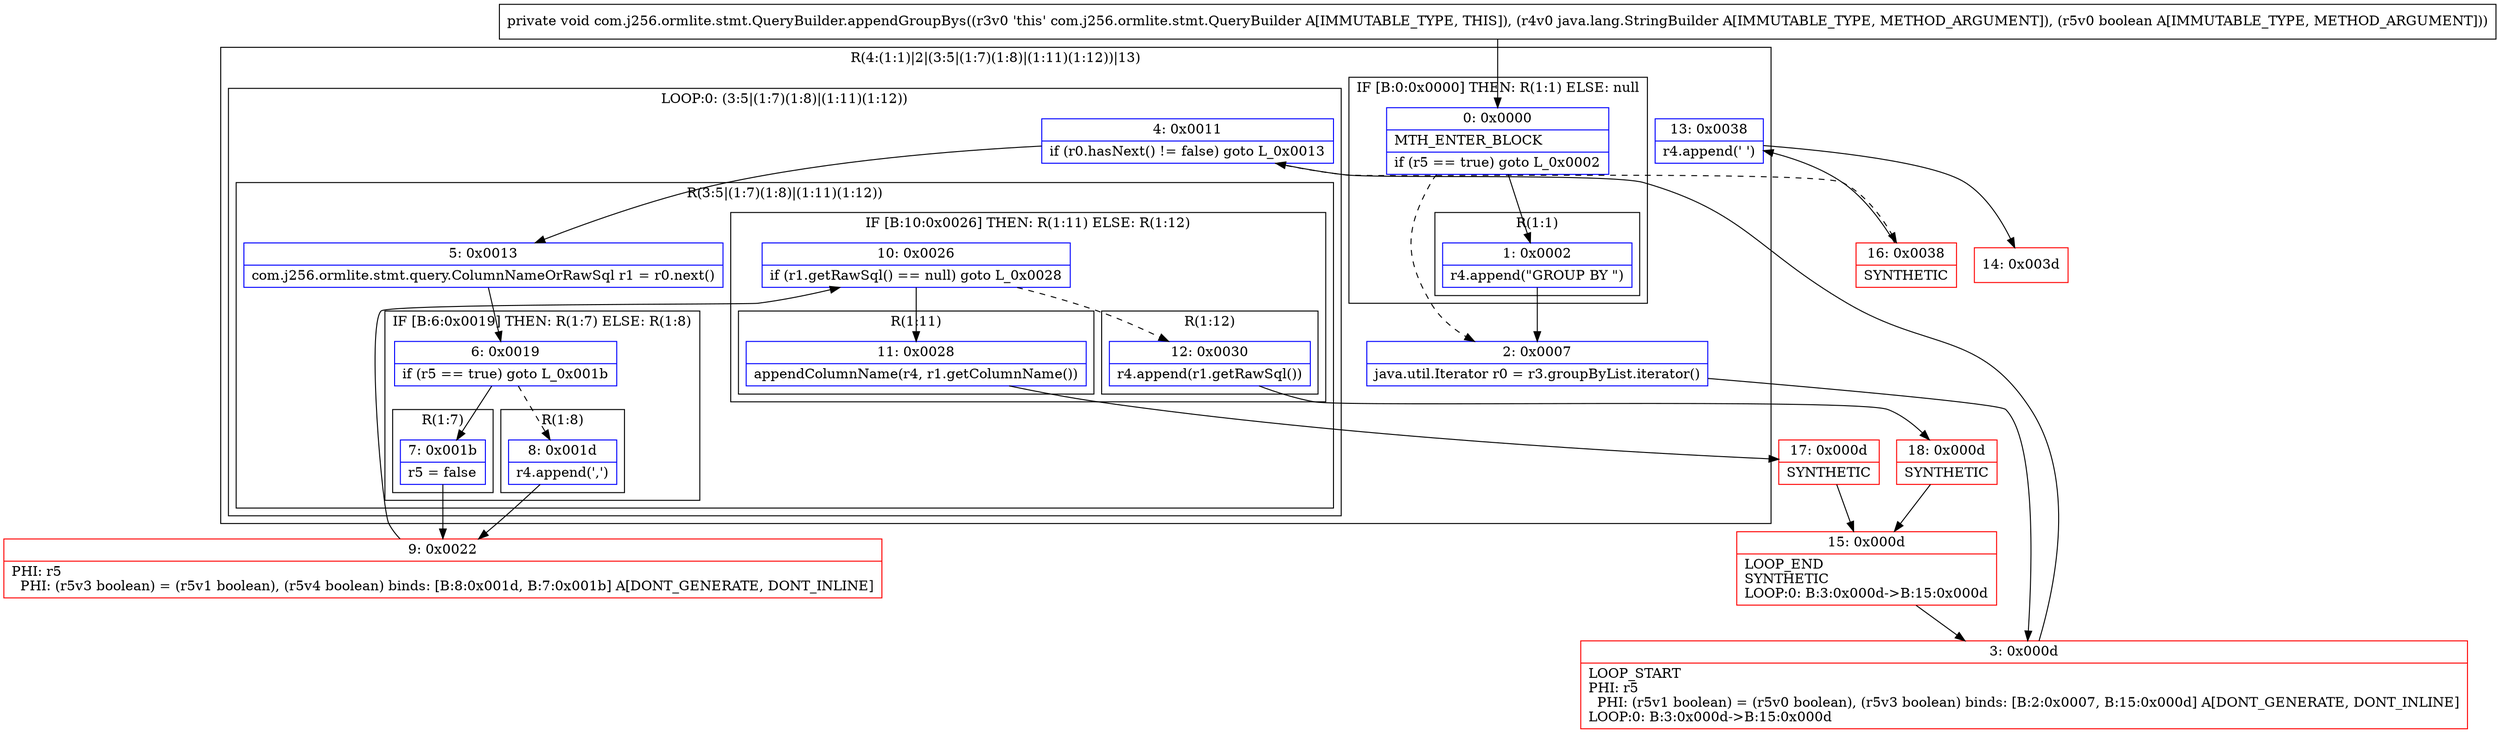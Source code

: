 digraph "CFG forcom.j256.ormlite.stmt.QueryBuilder.appendGroupBys(Ljava\/lang\/StringBuilder;Z)V" {
subgraph cluster_Region_290674255 {
label = "R(4:(1:1)|2|(3:5|(1:7)(1:8)|(1:11)(1:12))|13)";
node [shape=record,color=blue];
subgraph cluster_IfRegion_1184141415 {
label = "IF [B:0:0x0000] THEN: R(1:1) ELSE: null";
node [shape=record,color=blue];
Node_0 [shape=record,label="{0\:\ 0x0000|MTH_ENTER_BLOCK\l|if (r5 == true) goto L_0x0002\l}"];
subgraph cluster_Region_468751193 {
label = "R(1:1)";
node [shape=record,color=blue];
Node_1 [shape=record,label="{1\:\ 0x0002|r4.append(\"GROUP BY \")\l}"];
}
}
Node_2 [shape=record,label="{2\:\ 0x0007|java.util.Iterator r0 = r3.groupByList.iterator()\l}"];
subgraph cluster_LoopRegion_1657748230 {
label = "LOOP:0: (3:5|(1:7)(1:8)|(1:11)(1:12))";
node [shape=record,color=blue];
Node_4 [shape=record,label="{4\:\ 0x0011|if (r0.hasNext() != false) goto L_0x0013\l}"];
subgraph cluster_Region_1764096062 {
label = "R(3:5|(1:7)(1:8)|(1:11)(1:12))";
node [shape=record,color=blue];
Node_5 [shape=record,label="{5\:\ 0x0013|com.j256.ormlite.stmt.query.ColumnNameOrRawSql r1 = r0.next()\l}"];
subgraph cluster_IfRegion_198200021 {
label = "IF [B:6:0x0019] THEN: R(1:7) ELSE: R(1:8)";
node [shape=record,color=blue];
Node_6 [shape=record,label="{6\:\ 0x0019|if (r5 == true) goto L_0x001b\l}"];
subgraph cluster_Region_337996461 {
label = "R(1:7)";
node [shape=record,color=blue];
Node_7 [shape=record,label="{7\:\ 0x001b|r5 = false\l}"];
}
subgraph cluster_Region_254374948 {
label = "R(1:8)";
node [shape=record,color=blue];
Node_8 [shape=record,label="{8\:\ 0x001d|r4.append(',')\l}"];
}
}
subgraph cluster_IfRegion_1233885687 {
label = "IF [B:10:0x0026] THEN: R(1:11) ELSE: R(1:12)";
node [shape=record,color=blue];
Node_10 [shape=record,label="{10\:\ 0x0026|if (r1.getRawSql() == null) goto L_0x0028\l}"];
subgraph cluster_Region_1074066673 {
label = "R(1:11)";
node [shape=record,color=blue];
Node_11 [shape=record,label="{11\:\ 0x0028|appendColumnName(r4, r1.getColumnName())\l}"];
}
subgraph cluster_Region_2135658078 {
label = "R(1:12)";
node [shape=record,color=blue];
Node_12 [shape=record,label="{12\:\ 0x0030|r4.append(r1.getRawSql())\l}"];
}
}
}
}
Node_13 [shape=record,label="{13\:\ 0x0038|r4.append(' ')\l}"];
}
Node_3 [shape=record,color=red,label="{3\:\ 0x000d|LOOP_START\lPHI: r5 \l  PHI: (r5v1 boolean) = (r5v0 boolean), (r5v3 boolean) binds: [B:2:0x0007, B:15:0x000d] A[DONT_GENERATE, DONT_INLINE]\lLOOP:0: B:3:0x000d\-\>B:15:0x000d\l}"];
Node_9 [shape=record,color=red,label="{9\:\ 0x0022|PHI: r5 \l  PHI: (r5v3 boolean) = (r5v1 boolean), (r5v4 boolean) binds: [B:8:0x001d, B:7:0x001b] A[DONT_GENERATE, DONT_INLINE]\l}"];
Node_14 [shape=record,color=red,label="{14\:\ 0x003d}"];
Node_15 [shape=record,color=red,label="{15\:\ 0x000d|LOOP_END\lSYNTHETIC\lLOOP:0: B:3:0x000d\-\>B:15:0x000d\l}"];
Node_16 [shape=record,color=red,label="{16\:\ 0x0038|SYNTHETIC\l}"];
Node_17 [shape=record,color=red,label="{17\:\ 0x000d|SYNTHETIC\l}"];
Node_18 [shape=record,color=red,label="{18\:\ 0x000d|SYNTHETIC\l}"];
MethodNode[shape=record,label="{private void com.j256.ormlite.stmt.QueryBuilder.appendGroupBys((r3v0 'this' com.j256.ormlite.stmt.QueryBuilder A[IMMUTABLE_TYPE, THIS]), (r4v0 java.lang.StringBuilder A[IMMUTABLE_TYPE, METHOD_ARGUMENT]), (r5v0 boolean A[IMMUTABLE_TYPE, METHOD_ARGUMENT])) }"];
MethodNode -> Node_0;
Node_0 -> Node_1;
Node_0 -> Node_2[style=dashed];
Node_1 -> Node_2;
Node_2 -> Node_3;
Node_4 -> Node_5;
Node_4 -> Node_16[style=dashed];
Node_5 -> Node_6;
Node_6 -> Node_7;
Node_6 -> Node_8[style=dashed];
Node_7 -> Node_9;
Node_8 -> Node_9;
Node_10 -> Node_11;
Node_10 -> Node_12[style=dashed];
Node_11 -> Node_17;
Node_12 -> Node_18;
Node_13 -> Node_14;
Node_3 -> Node_4;
Node_9 -> Node_10;
Node_15 -> Node_3;
Node_16 -> Node_13;
Node_17 -> Node_15;
Node_18 -> Node_15;
}

